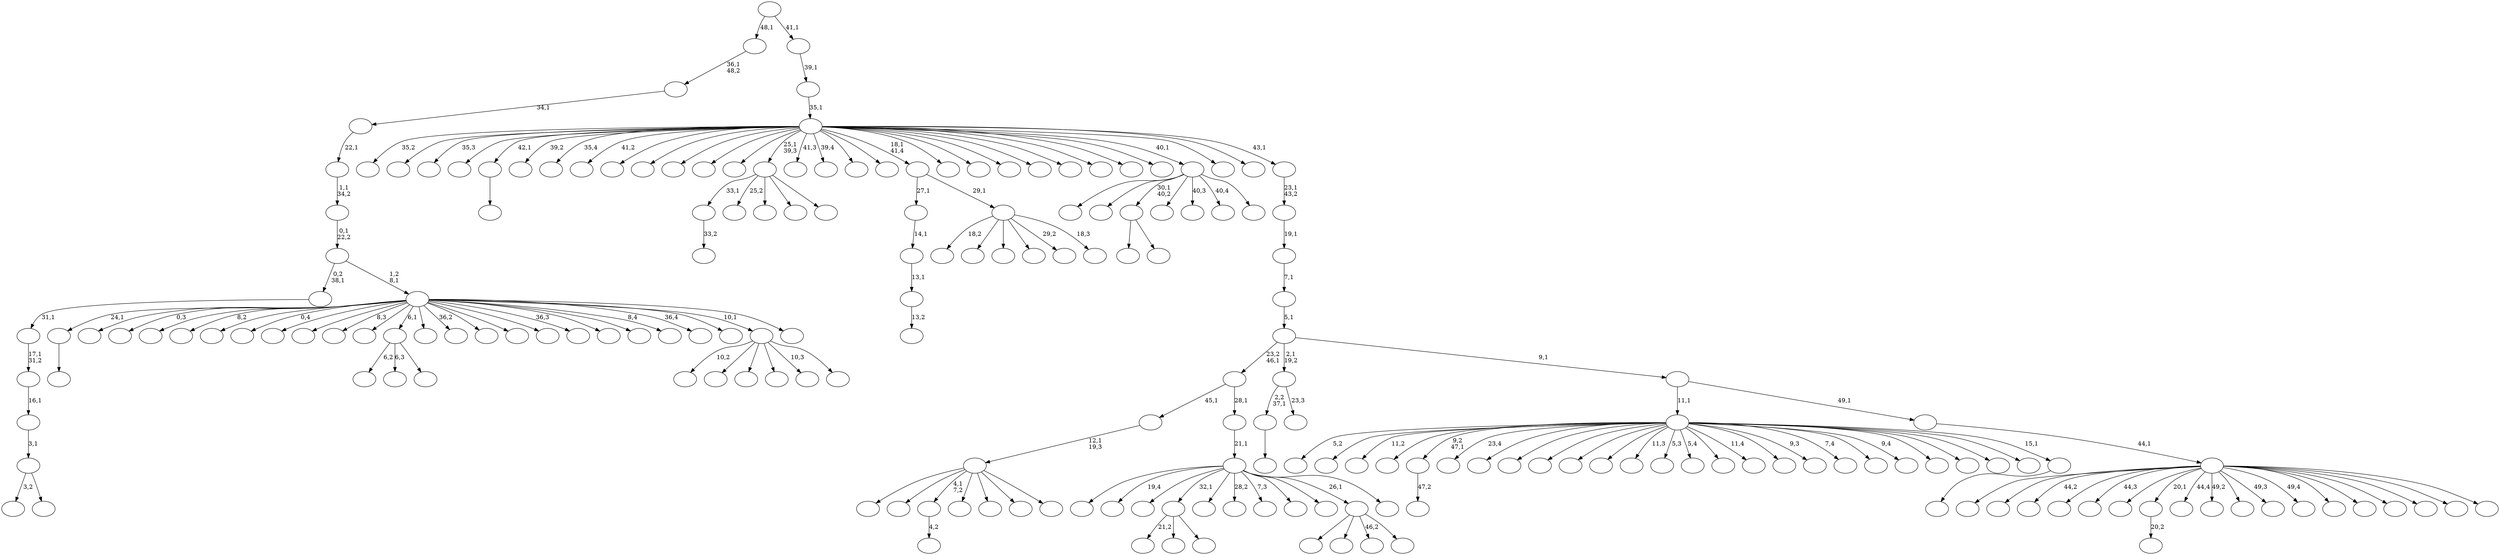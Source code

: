 digraph T {
	200 [label=""]
	199 [label=""]
	198 [label=""]
	197 [label=""]
	196 [label=""]
	195 [label=""]
	194 [label=""]
	193 [label=""]
	192 [label=""]
	191 [label=""]
	190 [label=""]
	189 [label=""]
	188 [label=""]
	187 [label=""]
	186 [label=""]
	185 [label=""]
	184 [label=""]
	183 [label=""]
	182 [label=""]
	181 [label=""]
	180 [label=""]
	179 [label=""]
	178 [label=""]
	177 [label=""]
	176 [label=""]
	175 [label=""]
	174 [label=""]
	173 [label=""]
	172 [label=""]
	171 [label=""]
	170 [label=""]
	169 [label=""]
	168 [label=""]
	167 [label=""]
	166 [label=""]
	165 [label=""]
	164 [label=""]
	163 [label=""]
	162 [label=""]
	161 [label=""]
	160 [label=""]
	159 [label=""]
	158 [label=""]
	157 [label=""]
	156 [label=""]
	155 [label=""]
	154 [label=""]
	153 [label=""]
	152 [label=""]
	151 [label=""]
	150 [label=""]
	149 [label=""]
	148 [label=""]
	147 [label=""]
	146 [label=""]
	145 [label=""]
	144 [label=""]
	143 [label=""]
	142 [label=""]
	141 [label=""]
	140 [label=""]
	139 [label=""]
	138 [label=""]
	137 [label=""]
	136 [label=""]
	135 [label=""]
	134 [label=""]
	133 [label=""]
	132 [label=""]
	131 [label=""]
	130 [label=""]
	129 [label=""]
	128 [label=""]
	127 [label=""]
	126 [label=""]
	125 [label=""]
	124 [label=""]
	123 [label=""]
	122 [label=""]
	121 [label=""]
	120 [label=""]
	119 [label=""]
	118 [label=""]
	117 [label=""]
	116 [label=""]
	115 [label=""]
	114 [label=""]
	113 [label=""]
	112 [label=""]
	111 [label=""]
	110 [label=""]
	109 [label=""]
	108 [label=""]
	107 [label=""]
	106 [label=""]
	105 [label=""]
	104 [label=""]
	103 [label=""]
	102 [label=""]
	101 [label=""]
	100 [label=""]
	99 [label=""]
	98 [label=""]
	97 [label=""]
	96 [label=""]
	95 [label=""]
	94 [label=""]
	93 [label=""]
	92 [label=""]
	91 [label=""]
	90 [label=""]
	89 [label=""]
	88 [label=""]
	87 [label=""]
	86 [label=""]
	85 [label=""]
	84 [label=""]
	83 [label=""]
	82 [label=""]
	81 [label=""]
	80 [label=""]
	79 [label=""]
	78 [label=""]
	77 [label=""]
	76 [label=""]
	75 [label=""]
	74 [label=""]
	73 [label=""]
	72 [label=""]
	71 [label=""]
	70 [label=""]
	69 [label=""]
	68 [label=""]
	67 [label=""]
	66 [label=""]
	65 [label=""]
	64 [label=""]
	63 [label=""]
	62 [label=""]
	61 [label=""]
	60 [label=""]
	59 [label=""]
	58 [label=""]
	57 [label=""]
	56 [label=""]
	55 [label=""]
	54 [label=""]
	53 [label=""]
	52 [label=""]
	51 [label=""]
	50 [label=""]
	49 [label=""]
	48 [label=""]
	47 [label=""]
	46 [label=""]
	45 [label=""]
	44 [label=""]
	43 [label=""]
	42 [label=""]
	41 [label=""]
	40 [label=""]
	39 [label=""]
	38 [label=""]
	37 [label=""]
	36 [label=""]
	35 [label=""]
	34 [label=""]
	33 [label=""]
	32 [label=""]
	31 [label=""]
	30 [label=""]
	29 [label=""]
	28 [label=""]
	27 [label=""]
	26 [label=""]
	25 [label=""]
	24 [label=""]
	23 [label=""]
	22 [label=""]
	21 [label=""]
	20 [label=""]
	19 [label=""]
	18 [label=""]
	17 [label=""]
	16 [label=""]
	15 [label=""]
	14 [label=""]
	13 [label=""]
	12 [label=""]
	11 [label=""]
	10 [label=""]
	9 [label=""]
	8 [label=""]
	7 [label=""]
	6 [label=""]
	5 [label=""]
	4 [label=""]
	3 [label=""]
	2 [label=""]
	1 [label=""]
	0 [label=""]
	194 -> 195 [label=""]
	192 -> 193 [label="33,2"]
	183 -> 197 [label=""]
	183 -> 184 [label=""]
	174 -> 175 [label=""]
	171 -> 172 [label=""]
	169 -> 170 [label="47,2"]
	151 -> 163 [label="21,2"]
	151 -> 153 [label=""]
	151 -> 152 [label=""]
	142 -> 143 [label="13,2"]
	141 -> 142 [label="13,1"]
	140 -> 141 [label="14,1"]
	132 -> 133 [label="20,2"]
	130 -> 164 [label="3,2"]
	130 -> 131 [label=""]
	129 -> 130 [label="3,1"]
	128 -> 129 [label="16,1"]
	127 -> 128 [label="17,1\n31,2"]
	126 -> 127 [label="31,1"]
	118 -> 192 [label="33,1"]
	118 -> 145 [label="25,2"]
	118 -> 134 [label=""]
	118 -> 122 [label=""]
	118 -> 119 [label=""]
	97 -> 98 [label="4,2"]
	95 -> 155 [label="6,2"]
	95 -> 120 [label="6,3"]
	95 -> 96 [label=""]
	77 -> 176 [label="18,2"]
	77 -> 165 [label=""]
	77 -> 110 [label=""]
	77 -> 93 [label=""]
	77 -> 81 [label="29,2"]
	77 -> 78 [label="18,3"]
	76 -> 140 [label="27,1"]
	76 -> 77 [label="29,1"]
	52 -> 158 [label=""]
	52 -> 156 [label=""]
	52 -> 97 [label="4,1\n7,2"]
	52 -> 94 [label=""]
	52 -> 83 [label=""]
	52 -> 57 [label=""]
	52 -> 53 [label=""]
	51 -> 52 [label="12,1\n19,3"]
	41 -> 42 [label=""]
	40 -> 200 [label="5,2"]
	40 -> 191 [label=""]
	40 -> 180 [label="11,2"]
	40 -> 178 [label=""]
	40 -> 169 [label="9,2\n47,1"]
	40 -> 168 [label="23,4"]
	40 -> 166 [label=""]
	40 -> 161 [label=""]
	40 -> 136 [label=""]
	40 -> 125 [label=""]
	40 -> 116 [label=""]
	40 -> 111 [label="11,3"]
	40 -> 100 [label="5,3"]
	40 -> 90 [label="5,4"]
	40 -> 89 [label=""]
	40 -> 88 [label="11,4"]
	40 -> 79 [label=""]
	40 -> 73 [label="9,3"]
	40 -> 71 [label="7,4"]
	40 -> 68 [label=""]
	40 -> 63 [label="9,4"]
	40 -> 54 [label=""]
	40 -> 50 [label=""]
	40 -> 45 [label=""]
	40 -> 43 [label=""]
	40 -> 41 [label="15,1"]
	38 -> 182 [label="10,2"]
	38 -> 117 [label=""]
	38 -> 107 [label=""]
	38 -> 91 [label=""]
	38 -> 70 [label="10,3"]
	38 -> 39 [label=""]
	34 -> 135 [label=""]
	34 -> 65 [label=""]
	34 -> 64 [label="46,2"]
	34 -> 35 [label=""]
	32 -> 198 [label=""]
	32 -> 177 [label="19,4"]
	32 -> 162 [label=""]
	32 -> 151 [label="32,1"]
	32 -> 115 [label=""]
	32 -> 114 [label="28,2"]
	32 -> 92 [label="7,3"]
	32 -> 46 [label=""]
	32 -> 36 [label=""]
	32 -> 34 [label="26,1"]
	32 -> 33 [label=""]
	31 -> 32 [label="21,1"]
	30 -> 51 [label="45,1"]
	30 -> 31 [label="28,1"]
	28 -> 174 [label="2,2\n37,1"]
	28 -> 29 [label="23,3"]
	23 -> 199 [label=""]
	23 -> 188 [label=""]
	23 -> 183 [label="30,1\n40,2"]
	23 -> 82 [label=""]
	23 -> 60 [label="40,3"]
	23 -> 55 [label="40,4"]
	23 -> 24 [label=""]
	20 -> 194 [label="24,1"]
	20 -> 173 [label=""]
	20 -> 160 [label="0,3"]
	20 -> 157 [label=""]
	20 -> 154 [label="8,2"]
	20 -> 150 [label=""]
	20 -> 146 [label="0,4"]
	20 -> 137 [label=""]
	20 -> 123 [label=""]
	20 -> 112 [label="8,3"]
	20 -> 102 [label=""]
	20 -> 95 [label="6,1"]
	20 -> 87 [label=""]
	20 -> 86 [label="36,2"]
	20 -> 84 [label=""]
	20 -> 74 [label=""]
	20 -> 72 [label=""]
	20 -> 69 [label="36,3"]
	20 -> 67 [label=""]
	20 -> 59 [label=""]
	20 -> 58 [label="8,4"]
	20 -> 47 [label="36,4"]
	20 -> 44 [label=""]
	20 -> 38 [label="10,1"]
	20 -> 21 [label=""]
	19 -> 126 [label="0,2\n38,1"]
	19 -> 20 [label="1,2\n8,1"]
	18 -> 19 [label="0,1\n22,2"]
	17 -> 18 [label="1,1\n34,2"]
	16 -> 17 [label="22,1"]
	15 -> 16 [label="34,1"]
	14 -> 15 [label="36,1\n48,2"]
	11 -> 196 [label=""]
	11 -> 189 [label=""]
	11 -> 187 [label="44,2"]
	11 -> 186 [label=""]
	11 -> 147 [label="44,3"]
	11 -> 144 [label=""]
	11 -> 132 [label="20,1"]
	11 -> 109 [label="44,4"]
	11 -> 108 [label="49,2"]
	11 -> 106 [label=""]
	11 -> 104 [label="49,3"]
	11 -> 101 [label="49,4"]
	11 -> 99 [label=""]
	11 -> 80 [label=""]
	11 -> 62 [label=""]
	11 -> 49 [label=""]
	11 -> 27 [label=""]
	11 -> 12 [label=""]
	10 -> 11 [label="44,1"]
	9 -> 40 [label="11,1"]
	9 -> 10 [label="49,1"]
	8 -> 30 [label="23,2\n46,1"]
	8 -> 28 [label="2,1\n19,2"]
	8 -> 9 [label="9,1"]
	7 -> 8 [label="5,1"]
	6 -> 7 [label="7,1"]
	5 -> 6 [label="19,1"]
	4 -> 5 [label="23,1\n43,2"]
	3 -> 190 [label="35,2"]
	3 -> 185 [label=""]
	3 -> 181 [label="35,3"]
	3 -> 179 [label=""]
	3 -> 171 [label="42,1"]
	3 -> 167 [label="39,2"]
	3 -> 159 [label="35,4"]
	3 -> 149 [label="41,2"]
	3 -> 148 [label=""]
	3 -> 139 [label=""]
	3 -> 138 [label=""]
	3 -> 124 [label=""]
	3 -> 121 [label=""]
	3 -> 118 [label="25,1\n39,3"]
	3 -> 113 [label="41,3"]
	3 -> 105 [label="39,4"]
	3 -> 103 [label=""]
	3 -> 85 [label=""]
	3 -> 76 [label="18,1\n41,4"]
	3 -> 75 [label=""]
	3 -> 66 [label=""]
	3 -> 61 [label=""]
	3 -> 56 [label=""]
	3 -> 48 [label=""]
	3 -> 37 [label=""]
	3 -> 26 [label=""]
	3 -> 25 [label=""]
	3 -> 23 [label="40,1"]
	3 -> 22 [label=""]
	3 -> 13 [label=""]
	3 -> 4 [label="43,1"]
	2 -> 3 [label="35,1"]
	1 -> 2 [label="39,1"]
	0 -> 14 [label="48,1"]
	0 -> 1 [label="41,1"]
}
